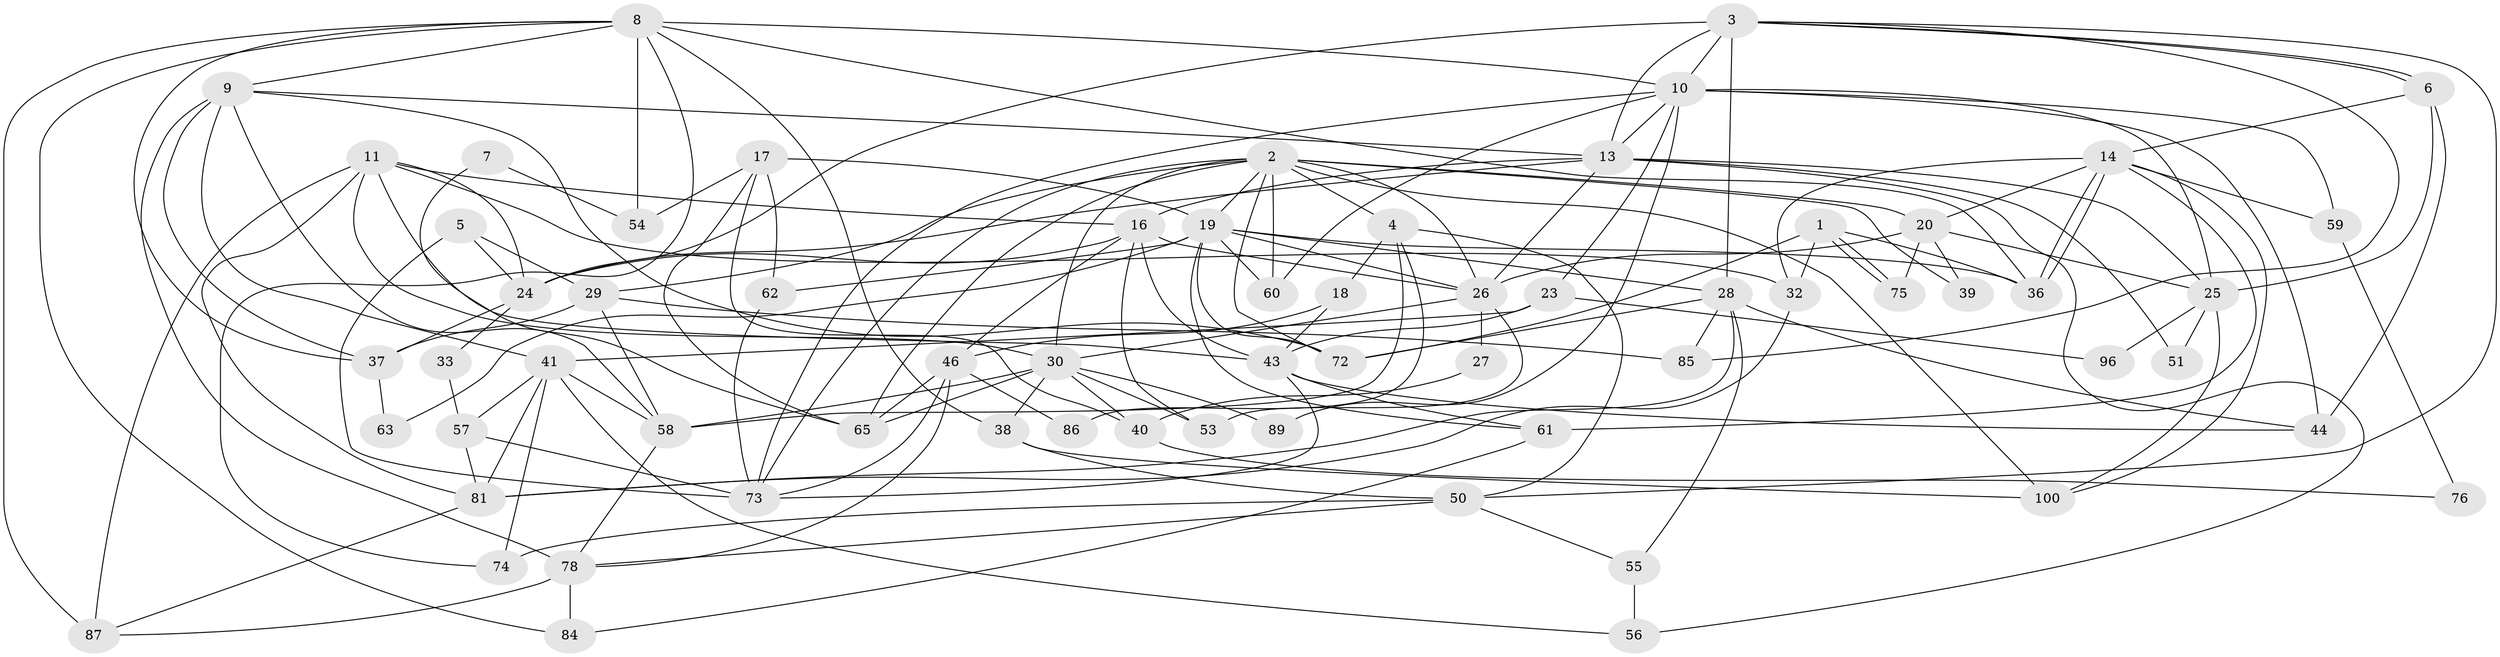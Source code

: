// original degree distribution, {4: 0.26, 8: 0.02, 7: 0.06, 3: 0.25, 5: 0.15, 2: 0.17, 6: 0.09}
// Generated by graph-tools (version 1.1) at 2025/38/02/21/25 10:38:59]
// undirected, 65 vertices, 161 edges
graph export_dot {
graph [start="1"]
  node [color=gray90,style=filled];
  1 [super="+34"];
  2 [super="+68"];
  3 [super="+91"];
  4 [super="+15"];
  5;
  6;
  7;
  8 [super="+21"];
  9 [super="+52"];
  10 [super="+42"];
  11 [super="+12"];
  13 [super="+22"];
  14 [super="+92"];
  16 [super="+66"];
  17 [super="+93"];
  18;
  19 [super="+35"];
  20 [super="+79"];
  23 [super="+80"];
  24 [super="+67"];
  25 [super="+31"];
  26 [super="+94"];
  27;
  28 [super="+97"];
  29 [super="+70"];
  30 [super="+64"];
  32 [super="+69"];
  33;
  36 [super="+49"];
  37 [super="+45"];
  38;
  39;
  40;
  41 [super="+83"];
  43 [super="+88"];
  44 [super="+48"];
  46 [super="+47"];
  50 [super="+77"];
  51;
  53;
  54;
  55;
  56 [super="+71"];
  57;
  58 [super="+90"];
  59;
  60;
  61 [super="+98"];
  62 [super="+95"];
  63;
  65 [super="+82"];
  72;
  73;
  74;
  75;
  76;
  78 [super="+99"];
  81;
  84;
  85;
  86;
  87;
  89;
  96;
  100;
  1 -- 75;
  1 -- 75;
  1 -- 72;
  1 -- 32;
  1 -- 36;
  2 -- 73;
  2 -- 26;
  2 -- 39;
  2 -- 60;
  2 -- 100;
  2 -- 65;
  2 -- 29;
  2 -- 19;
  2 -- 4;
  2 -- 20;
  2 -- 72;
  2 -- 30;
  3 -- 6;
  3 -- 6;
  3 -- 10 [weight=2];
  3 -- 24;
  3 -- 85;
  3 -- 28;
  3 -- 13;
  3 -- 50;
  4 -- 86;
  4 -- 18;
  4 -- 58;
  4 -- 50;
  5 -- 73;
  5 -- 29 [weight=2];
  5 -- 24;
  6 -- 14;
  6 -- 44;
  6 -- 25;
  7 -- 54;
  7 -- 65;
  8 -- 36;
  8 -- 38;
  8 -- 37;
  8 -- 74;
  8 -- 84;
  8 -- 54;
  8 -- 87;
  8 -- 10;
  8 -- 9;
  9 -- 41;
  9 -- 78;
  9 -- 37;
  9 -- 58;
  9 -- 72;
  9 -- 13;
  10 -- 23;
  10 -- 59;
  10 -- 89;
  10 -- 73;
  10 -- 44;
  10 -- 13;
  10 -- 25;
  10 -- 60;
  11 -- 16;
  11 -- 43;
  11 -- 81;
  11 -- 87;
  11 -- 32;
  11 -- 30;
  11 -- 24;
  13 -- 26;
  13 -- 56;
  13 -- 16;
  13 -- 51;
  13 -- 25;
  13 -- 24;
  14 -- 36;
  14 -- 36;
  14 -- 32;
  14 -- 100;
  14 -- 59;
  14 -- 61;
  14 -- 20;
  16 -- 46;
  16 -- 53;
  16 -- 43;
  16 -- 26;
  16 -- 24;
  17 -- 62;
  17 -- 40;
  17 -- 65;
  17 -- 19;
  17 -- 54;
  18 -- 43;
  18 -- 46;
  19 -- 60;
  19 -- 36;
  19 -- 62 [weight=2];
  19 -- 61;
  19 -- 72;
  19 -- 26;
  19 -- 28;
  19 -- 63;
  20 -- 39;
  20 -- 25;
  20 -- 75;
  20 -- 26;
  23 -- 41;
  23 -- 96;
  23 -- 43;
  24 -- 33;
  24 -- 37;
  25 -- 96;
  25 -- 51;
  25 -- 100;
  26 -- 53;
  26 -- 27;
  26 -- 30;
  27 -- 40;
  28 -- 72;
  28 -- 55;
  28 -- 85;
  28 -- 81;
  28 -- 44;
  29 -- 37;
  29 -- 85;
  29 -- 58;
  30 -- 58;
  30 -- 38;
  30 -- 40;
  30 -- 65;
  30 -- 53;
  30 -- 89;
  32 -- 81;
  33 -- 57;
  37 -- 63;
  38 -- 100;
  38 -- 50;
  40 -- 76;
  41 -- 74;
  41 -- 57;
  41 -- 81;
  41 -- 56;
  41 -- 58;
  43 -- 61;
  43 -- 73;
  43 -- 44;
  46 -- 78;
  46 -- 65;
  46 -- 73;
  46 -- 86;
  50 -- 55;
  50 -- 74;
  50 -- 78;
  55 -- 56;
  57 -- 73;
  57 -- 81;
  58 -- 78;
  59 -- 76;
  61 -- 84;
  62 -- 73;
  78 -- 84;
  78 -- 87;
  81 -- 87;
}
